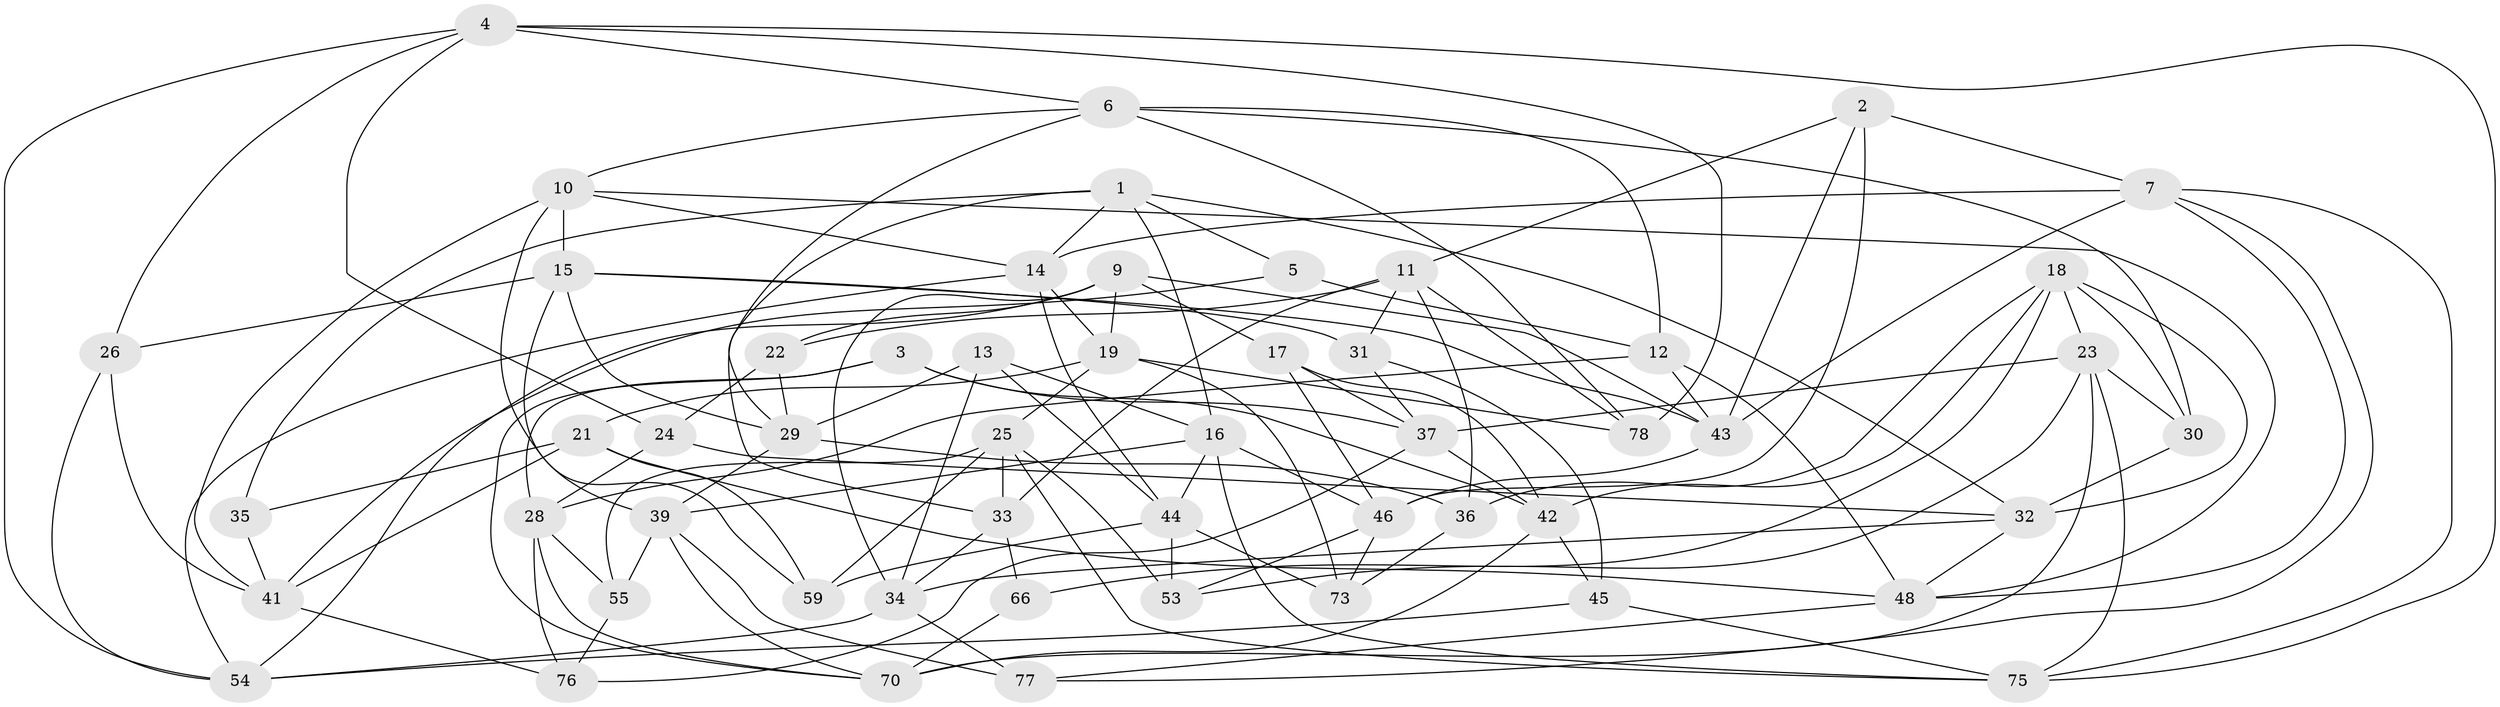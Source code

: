 // Generated by graph-tools (version 1.1) at 2025/52/02/27/25 19:52:35]
// undirected, 53 vertices, 135 edges
graph export_dot {
graph [start="1"]
  node [color=gray90,style=filled];
  1 [super="+65"];
  2;
  3;
  4 [super="+72"];
  5;
  6 [super="+8"];
  7 [super="+64"];
  9 [super="+52"];
  10 [super="+62"];
  11 [super="+20"];
  12 [super="+40"];
  13;
  14 [super="+83"];
  15 [super="+69"];
  16 [super="+57"];
  17;
  18 [super="+38"];
  19 [super="+67"];
  21 [super="+51"];
  22;
  23 [super="+27"];
  24;
  25 [super="+63"];
  26;
  28 [super="+71"];
  29 [super="+49"];
  30;
  31;
  32 [super="+58"];
  33 [super="+85"];
  34 [super="+79"];
  35;
  36;
  37 [super="+80"];
  39 [super="+50"];
  41 [super="+60"];
  42 [super="+68"];
  43 [super="+84"];
  44 [super="+47"];
  45;
  46 [super="+61"];
  48 [super="+74"];
  53;
  54 [super="+56"];
  55;
  59;
  66;
  70 [super="+81"];
  73;
  75 [super="+82"];
  76;
  77;
  78;
  1 -- 35;
  1 -- 32;
  1 -- 14;
  1 -- 16;
  1 -- 5;
  1 -- 33;
  2 -- 7;
  2 -- 11;
  2 -- 46;
  2 -- 43;
  3 -- 28;
  3 -- 37;
  3 -- 42;
  3 -- 70;
  4 -- 6;
  4 -- 54;
  4 -- 26;
  4 -- 24;
  4 -- 75;
  4 -- 78;
  5 -- 12 [weight=2];
  5 -- 41;
  6 -- 78;
  6 -- 10;
  6 -- 12;
  6 -- 29;
  6 -- 30;
  7 -- 48;
  7 -- 43;
  7 -- 75;
  7 -- 77;
  7 -- 14;
  9 -- 43;
  9 -- 17;
  9 -- 54;
  9 -- 19;
  9 -- 22;
  9 -- 34;
  10 -- 14;
  10 -- 15;
  10 -- 48;
  10 -- 39;
  10 -- 41;
  11 -- 36;
  11 -- 22;
  11 -- 78;
  11 -- 31;
  11 -- 33;
  12 -- 28;
  12 -- 43;
  12 -- 48;
  13 -- 16;
  13 -- 34;
  13 -- 29;
  13 -- 44;
  14 -- 44;
  14 -- 54;
  14 -- 19;
  15 -- 43;
  15 -- 59;
  15 -- 26;
  15 -- 31;
  15 -- 29;
  16 -- 75;
  16 -- 44;
  16 -- 46;
  16 -- 39;
  17 -- 46;
  17 -- 37;
  17 -- 42;
  18 -- 66;
  18 -- 23;
  18 -- 36;
  18 -- 42;
  18 -- 30;
  18 -- 32;
  19 -- 21;
  19 -- 73;
  19 -- 78;
  19 -- 25;
  21 -- 35 [weight=2];
  21 -- 59;
  21 -- 48;
  21 -- 41;
  22 -- 24;
  22 -- 29;
  23 -- 53;
  23 -- 75;
  23 -- 30;
  23 -- 37;
  23 -- 70;
  24 -- 32;
  24 -- 28;
  25 -- 33;
  25 -- 53;
  25 -- 75;
  25 -- 59;
  25 -- 55;
  26 -- 41;
  26 -- 54;
  28 -- 76;
  28 -- 55;
  28 -- 70;
  29 -- 39;
  29 -- 36;
  30 -- 32;
  31 -- 45;
  31 -- 37;
  32 -- 34;
  32 -- 48;
  33 -- 66 [weight=2];
  33 -- 34;
  34 -- 54;
  34 -- 77;
  35 -- 41;
  36 -- 73;
  37 -- 76;
  37 -- 42;
  39 -- 55;
  39 -- 77;
  39 -- 70;
  41 -- 76;
  42 -- 45;
  42 -- 70;
  43 -- 46;
  44 -- 73;
  44 -- 53;
  44 -- 59;
  45 -- 75;
  45 -- 54;
  46 -- 73;
  46 -- 53;
  48 -- 77;
  55 -- 76;
  66 -- 70;
}
